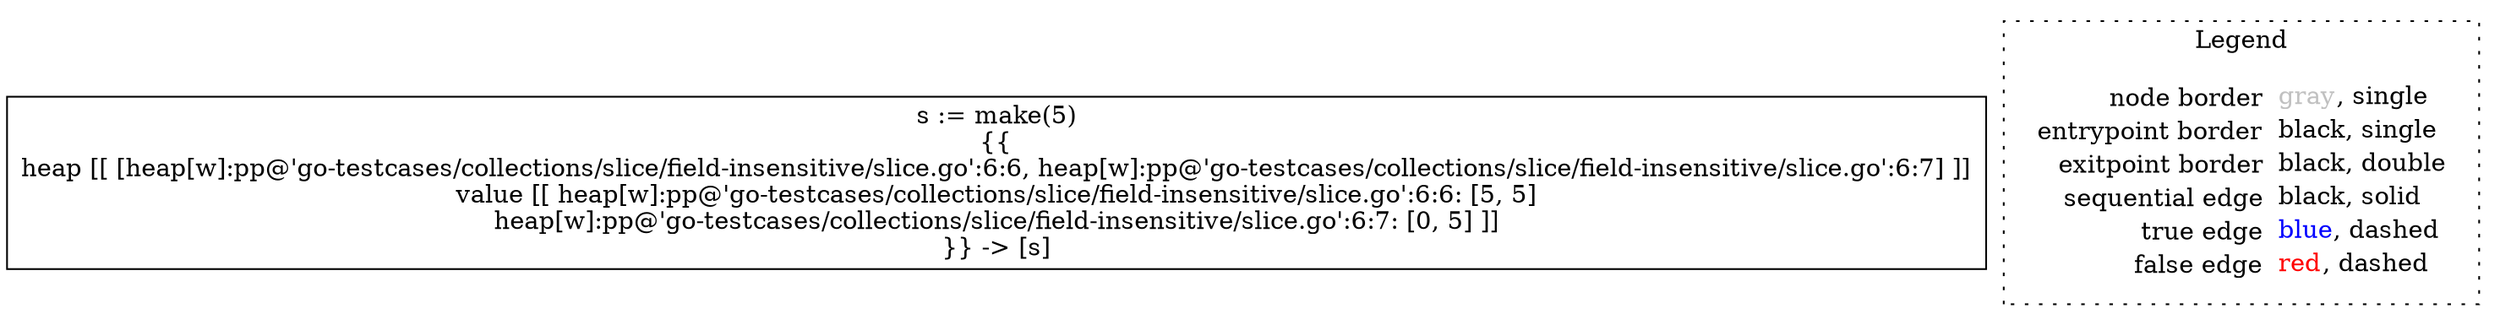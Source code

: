 digraph {
	"node0" [shape="rect",color="black",label=<s := make(5)<BR/>{{<BR/>heap [[ [heap[w]:pp@'go-testcases/collections/slice/field-insensitive/slice.go':6:6, heap[w]:pp@'go-testcases/collections/slice/field-insensitive/slice.go':6:7] ]]<BR/>value [[ heap[w]:pp@'go-testcases/collections/slice/field-insensitive/slice.go':6:6: [5, 5]<BR/>heap[w]:pp@'go-testcases/collections/slice/field-insensitive/slice.go':6:7: [0, 5] ]]<BR/>}} -&gt; [s]>];
subgraph cluster_legend {
	label="Legend";
	style=dotted;
	node [shape=plaintext];
	"legend" [label=<<table border="0" cellpadding="2" cellspacing="0" cellborder="0"><tr><td align="right">node border&nbsp;</td><td align="left"><font color="gray">gray</font>, single</td></tr><tr><td align="right">entrypoint border&nbsp;</td><td align="left"><font color="black">black</font>, single</td></tr><tr><td align="right">exitpoint border&nbsp;</td><td align="left"><font color="black">black</font>, double</td></tr><tr><td align="right">sequential edge&nbsp;</td><td align="left"><font color="black">black</font>, solid</td></tr><tr><td align="right">true edge&nbsp;</td><td align="left"><font color="blue">blue</font>, dashed</td></tr><tr><td align="right">false edge&nbsp;</td><td align="left"><font color="red">red</font>, dashed</td></tr></table>>];
}

}

